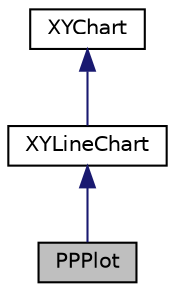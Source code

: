 digraph "PPPlot"
{
 // INTERACTIVE_SVG=YES
  bgcolor="transparent";
  edge [fontname="Helvetica",fontsize="10",labelfontname="Helvetica",labelfontsize="10"];
  node [fontname="Helvetica",fontsize="10",shape=record];
  Node0 [label="PPPlot",height=0.2,width=0.4,color="black", fillcolor="grey75", style="filled", fontcolor="black"];
  Node1 -> Node0 [dir="back",color="midnightblue",fontsize="10",style="solid",fontname="Helvetica"];
  Node1 [label="XYLineChart",height=0.2,width=0.4,color="black",URL="$classumontreal_1_1ssj_1_1charts_1_1XYLineChart.html",tooltip="This class provides tools to create and manage curve plots. "];
  Node2 -> Node1 [dir="back",color="midnightblue",fontsize="10",style="solid",fontname="Helvetica"];
  Node2 [label="XYChart",height=0.2,width=0.4,color="black",URL="$classumontreal_1_1ssj_1_1charts_1_1XYChart.html",tooltip="This class provides tools to create charts from data in a simple way. "];
}
